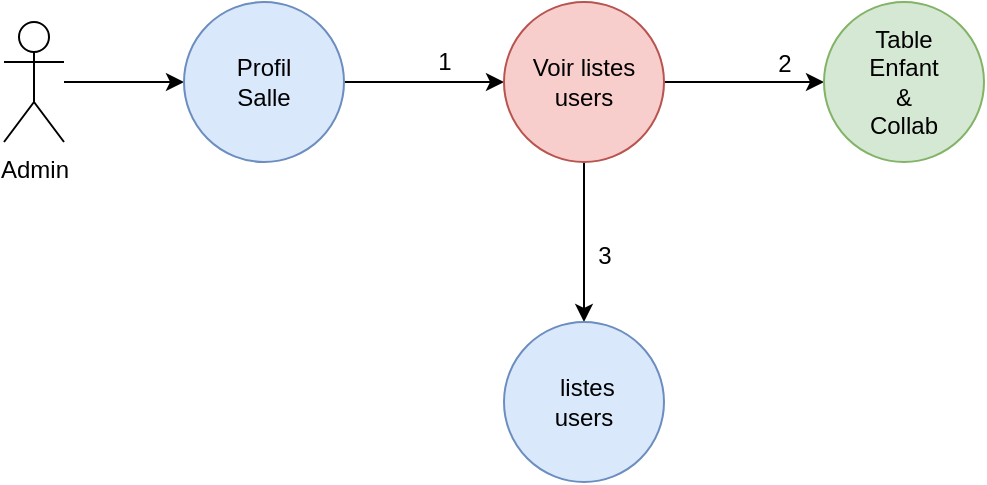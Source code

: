 <mxfile version="12.7.9" type="device"><diagram id="tWgn1epJXirOalHFkVd3" name="Page-1"><mxGraphModel dx="1422" dy="713" grid="1" gridSize="10" guides="1" tooltips="1" connect="1" arrows="1" fold="1" page="1" pageScale="1" pageWidth="850" pageHeight="1100" math="0" shadow="0"><root><mxCell id="0"/><mxCell id="1" parent="0"/><mxCell id="-aCsvo7RPxlKhBuIiE5N-6" value="" style="edgeStyle=orthogonalEdgeStyle;rounded=0;orthogonalLoop=1;jettySize=auto;html=1;" edge="1" parent="1" source="-aCsvo7RPxlKhBuIiE5N-1" target="-aCsvo7RPxlKhBuIiE5N-5"><mxGeometry relative="1" as="geometry"/></mxCell><mxCell id="-aCsvo7RPxlKhBuIiE5N-1" value="Admin&lt;br&gt;" style="shape=umlActor;verticalLabelPosition=bottom;labelBackgroundColor=#ffffff;verticalAlign=top;html=1;outlineConnect=0;" vertex="1" parent="1"><mxGeometry x="80" y="130" width="30" height="60" as="geometry"/></mxCell><mxCell id="-aCsvo7RPxlKhBuIiE5N-8" value="" style="edgeStyle=orthogonalEdgeStyle;rounded=0;orthogonalLoop=1;jettySize=auto;html=1;" edge="1" parent="1" source="-aCsvo7RPxlKhBuIiE5N-5" target="-aCsvo7RPxlKhBuIiE5N-7"><mxGeometry relative="1" as="geometry"/></mxCell><mxCell id="-aCsvo7RPxlKhBuIiE5N-5" value="Profil&lt;br&gt;Salle" style="ellipse;whiteSpace=wrap;html=1;fillColor=#dae8fc;strokeColor=#6c8ebf;" vertex="1" parent="1"><mxGeometry x="170" y="120" width="80" height="80" as="geometry"/></mxCell><mxCell id="-aCsvo7RPxlKhBuIiE5N-10" value="" style="edgeStyle=orthogonalEdgeStyle;rounded=0;orthogonalLoop=1;jettySize=auto;html=1;" edge="1" parent="1" source="-aCsvo7RPxlKhBuIiE5N-7" target="-aCsvo7RPxlKhBuIiE5N-9"><mxGeometry relative="1" as="geometry"/></mxCell><mxCell id="-aCsvo7RPxlKhBuIiE5N-12" value="" style="edgeStyle=orthogonalEdgeStyle;rounded=0;orthogonalLoop=1;jettySize=auto;html=1;" edge="1" parent="1" source="-aCsvo7RPxlKhBuIiE5N-7" target="-aCsvo7RPxlKhBuIiE5N-11"><mxGeometry relative="1" as="geometry"/></mxCell><mxCell id="-aCsvo7RPxlKhBuIiE5N-7" value="Voir listes users" style="ellipse;whiteSpace=wrap;html=1;fillColor=#f8cecc;strokeColor=#b85450;" vertex="1" parent="1"><mxGeometry x="330" y="120" width="80" height="80" as="geometry"/></mxCell><mxCell id="-aCsvo7RPxlKhBuIiE5N-11" value="&amp;nbsp;listes &lt;br&gt;users" style="ellipse;whiteSpace=wrap;html=1;fillColor=#dae8fc;strokeColor=#6c8ebf;" vertex="1" parent="1"><mxGeometry x="330" y="280" width="80" height="80" as="geometry"/></mxCell><mxCell id="-aCsvo7RPxlKhBuIiE5N-9" value="Table&lt;br&gt;Enfant&lt;br&gt;&amp;amp;&lt;br&gt;Collab" style="ellipse;whiteSpace=wrap;html=1;fillColor=#d5e8d4;strokeColor=#82b366;" vertex="1" parent="1"><mxGeometry x="490" y="120" width="80" height="80" as="geometry"/></mxCell><mxCell id="-aCsvo7RPxlKhBuIiE5N-13" value="1" style="text;html=1;align=center;verticalAlign=middle;resizable=0;points=[];autosize=1;" vertex="1" parent="1"><mxGeometry x="290" y="140" width="20" height="20" as="geometry"/></mxCell><mxCell id="-aCsvo7RPxlKhBuIiE5N-14" value="2" style="text;html=1;align=center;verticalAlign=middle;resizable=0;points=[];autosize=1;" vertex="1" parent="1"><mxGeometry x="460" y="141" width="20" height="20" as="geometry"/></mxCell><mxCell id="-aCsvo7RPxlKhBuIiE5N-15" value="3" style="text;html=1;align=center;verticalAlign=middle;resizable=0;points=[];autosize=1;" vertex="1" parent="1"><mxGeometry x="370" y="237" width="20" height="20" as="geometry"/></mxCell></root></mxGraphModel></diagram></mxfile>